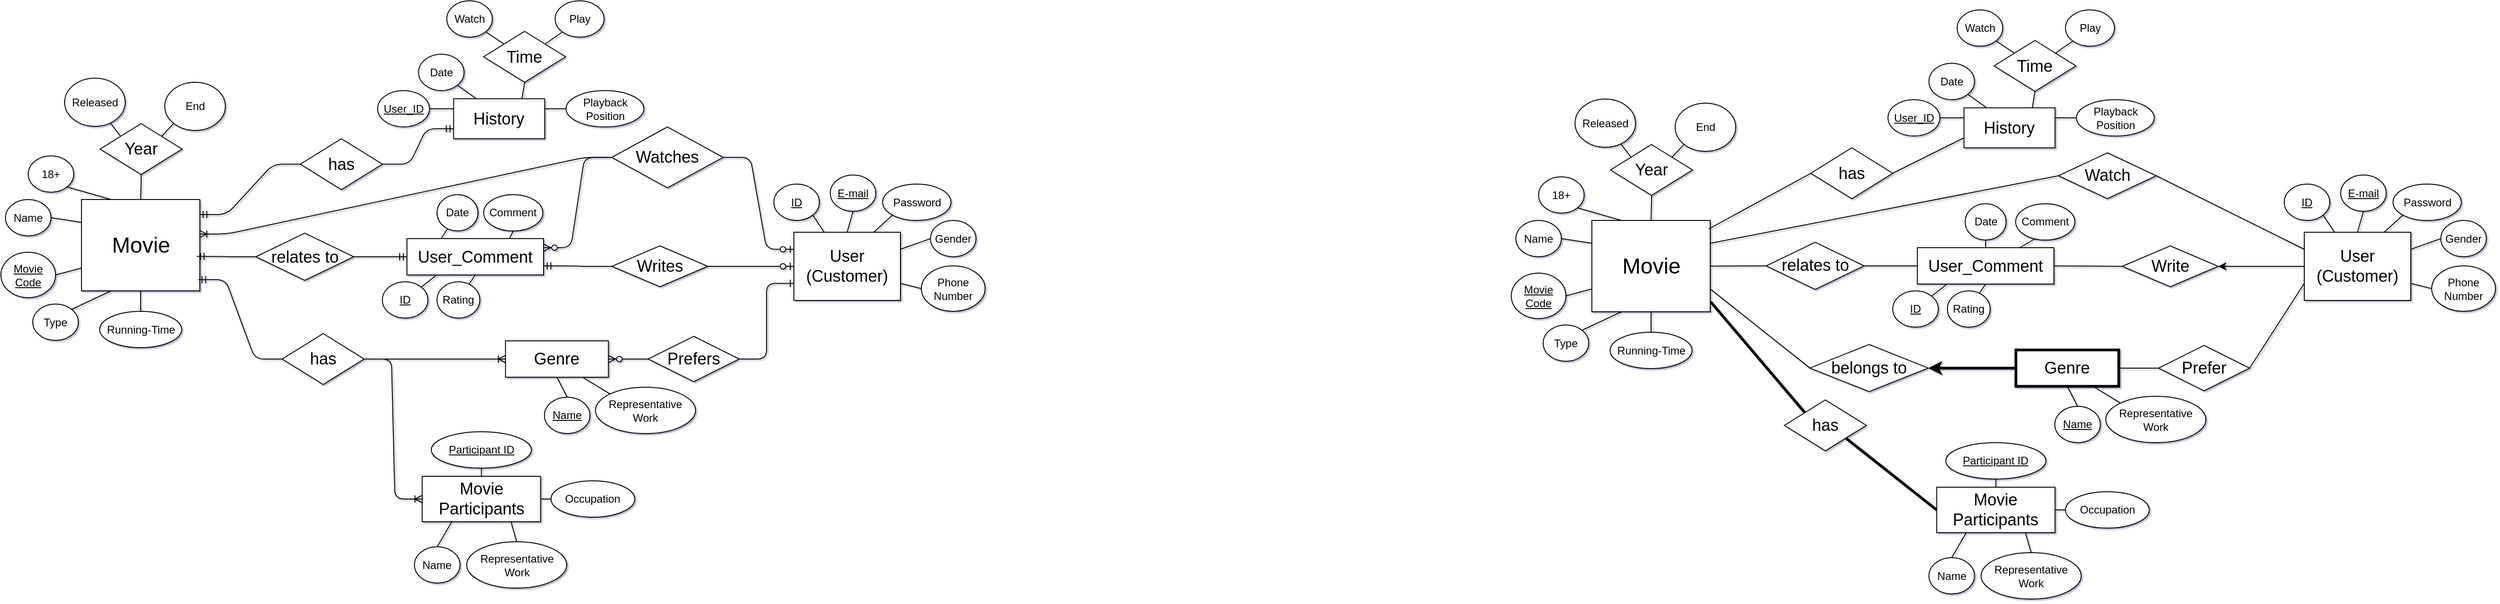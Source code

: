 <mxfile version="24.7.14">
  <diagram id="R2lEEEUBdFMjLlhIrx00" name="Page-1">
    <mxGraphModel dx="817" dy="1134" grid="1" gridSize="10" guides="1" tooltips="1" connect="1" arrows="1" fold="1" page="1" pageScale="1" pageWidth="850" pageHeight="1100" background="none" math="0" shadow="1" extFonts="Permanent Marker^https://fonts.googleapis.com/css?family=Permanent+Marker">
      <root>
        <mxCell id="0" />
        <mxCell id="1" parent="0" />
        <mxCell id="OrGfQXAaAdTn9BZJPWIu-47" value="Type" style="ellipse;whiteSpace=wrap;html=1;align=center;rounded=1;" parent="1" vertex="1">
          <mxGeometry x="266" y="584.5" width="50" height="40" as="geometry" />
        </mxCell>
        <mxCell id="OrGfQXAaAdTn9BZJPWIu-48" value="&lt;span style=&quot;font-size: 18px;&quot;&gt;User&lt;br&gt;(Customer)&lt;/span&gt;" style="whiteSpace=wrap;html=1;align=center;rounded=0;" parent="1" vertex="1">
          <mxGeometry x="1102" y="505.5" width="117" height="75" as="geometry" />
        </mxCell>
        <mxCell id="OrGfQXAaAdTn9BZJPWIu-49" value="&lt;font style=&quot;font-size: 18px;&quot;&gt;Movie Participants&lt;/font&gt;" style="whiteSpace=wrap;html=1;align=center;rounded=0;" parent="1" vertex="1">
          <mxGeometry x="693.75" y="774" width="130" height="50" as="geometry" />
        </mxCell>
        <mxCell id="OrGfQXAaAdTn9BZJPWIu-50" value="&lt;u&gt;ID&lt;/u&gt;" style="ellipse;whiteSpace=wrap;html=1;align=center;rounded=1;" parent="1" vertex="1">
          <mxGeometry x="1080" y="452.5" width="50" height="40" as="geometry" />
        </mxCell>
        <mxCell id="OrGfQXAaAdTn9BZJPWIu-52" value="" style="endArrow=none;html=1;rounded=1;exitX=1;exitY=1;exitDx=0;exitDy=0;" parent="1" source="OrGfQXAaAdTn9BZJPWIu-50" target="OrGfQXAaAdTn9BZJPWIu-48" edge="1">
          <mxGeometry relative="1" as="geometry">
            <mxPoint x="887.5" y="492.5" as="sourcePoint" />
            <mxPoint x="1047.5" y="492.5" as="targetPoint" />
          </mxGeometry>
        </mxCell>
        <mxCell id="OrGfQXAaAdTn9BZJPWIu-53" value="&lt;u&gt;E-mail&lt;/u&gt;" style="ellipse;whiteSpace=wrap;html=1;align=center;rounded=1;" parent="1" vertex="1">
          <mxGeometry x="1142" y="442.5" width="50" height="40" as="geometry" />
        </mxCell>
        <mxCell id="OrGfQXAaAdTn9BZJPWIu-54" value="" style="endArrow=none;html=1;rounded=1;exitX=0.5;exitY=1;exitDx=0;exitDy=0;entryX=0.5;entryY=0;entryDx=0;entryDy=0;" parent="1" source="OrGfQXAaAdTn9BZJPWIu-53" target="OrGfQXAaAdTn9BZJPWIu-48" edge="1">
          <mxGeometry relative="1" as="geometry">
            <mxPoint x="1130.5" y="436.5" as="sourcePoint" />
            <mxPoint x="1187.5" y="452.5" as="targetPoint" />
          </mxGeometry>
        </mxCell>
        <mxCell id="OrGfQXAaAdTn9BZJPWIu-55" value="Password" style="ellipse;whiteSpace=wrap;html=1;align=center;rounded=1;" parent="1" vertex="1">
          <mxGeometry x="1199.5" y="452.5" width="75" height="40" as="geometry" />
        </mxCell>
        <mxCell id="OrGfQXAaAdTn9BZJPWIu-56" value="" style="endArrow=none;html=1;rounded=1;exitX=0;exitY=1;exitDx=0;exitDy=0;entryX=0.75;entryY=0;entryDx=0;entryDy=0;" parent="1" source="OrGfQXAaAdTn9BZJPWIu-55" target="OrGfQXAaAdTn9BZJPWIu-48" edge="1">
          <mxGeometry relative="1" as="geometry">
            <mxPoint x="1160.5" y="386.5" as="sourcePoint" />
            <mxPoint x="1197.5" y="462.5" as="targetPoint" />
          </mxGeometry>
        </mxCell>
        <mxCell id="OrGfQXAaAdTn9BZJPWIu-57" value="Gender" style="ellipse;whiteSpace=wrap;html=1;align=center;rounded=1;" parent="1" vertex="1">
          <mxGeometry x="1252" y="492.5" width="50" height="40" as="geometry" />
        </mxCell>
        <mxCell id="OrGfQXAaAdTn9BZJPWIu-58" value="" style="endArrow=none;html=1;rounded=1;exitX=0;exitY=0.5;exitDx=0;exitDy=0;entryX=1;entryY=0.25;entryDx=0;entryDy=0;" parent="1" source="OrGfQXAaAdTn9BZJPWIu-57" target="OrGfQXAaAdTn9BZJPWIu-48" edge="1">
          <mxGeometry relative="1" as="geometry">
            <mxPoint x="1160.5" y="386.5" as="sourcePoint" />
            <mxPoint x="1197.5" y="462.5" as="targetPoint" />
          </mxGeometry>
        </mxCell>
        <mxCell id="OrGfQXAaAdTn9BZJPWIu-61" value="Phone Number" style="ellipse;whiteSpace=wrap;html=1;align=center;rounded=1;" parent="1" vertex="1">
          <mxGeometry x="1242" y="542.5" width="70" height="50" as="geometry" />
        </mxCell>
        <mxCell id="OrGfQXAaAdTn9BZJPWIu-62" value="" style="endArrow=none;html=1;rounded=1;entryX=1;entryY=0.75;entryDx=0;entryDy=0;exitX=0;exitY=0.5;exitDx=0;exitDy=0;" parent="1" source="OrGfQXAaAdTn9BZJPWIu-61" target="OrGfQXAaAdTn9BZJPWIu-48" edge="1">
          <mxGeometry relative="1" as="geometry">
            <mxPoint x="1345" y="452.5" as="sourcePoint" />
            <mxPoint x="1197.5" y="462.5" as="targetPoint" />
          </mxGeometry>
        </mxCell>
        <mxCell id="OrGfQXAaAdTn9BZJPWIu-63" value="Name" style="ellipse;whiteSpace=wrap;html=1;align=center;rounded=1;" parent="1" vertex="1">
          <mxGeometry x="236" y="469.5" width="50" height="40" as="geometry" />
        </mxCell>
        <mxCell id="OrGfQXAaAdTn9BZJPWIu-64" value="Running-Time" style="ellipse;whiteSpace=wrap;html=1;align=center;rounded=1;" parent="1" vertex="1">
          <mxGeometry x="339.5" y="592.5" width="90" height="40" as="geometry" />
        </mxCell>
        <mxCell id="OrGfQXAaAdTn9BZJPWIu-65" value="Released" style="ellipse;whiteSpace=wrap;html=1;align=center;rounded=1;" parent="1" vertex="1">
          <mxGeometry x="301" y="336" width="66.5" height="53" as="geometry" />
        </mxCell>
        <mxCell id="OrGfQXAaAdTn9BZJPWIu-66" value="18+" style="ellipse;whiteSpace=wrap;html=1;align=center;rounded=1;" parent="1" vertex="1">
          <mxGeometry x="261" y="421.5" width="50" height="40" as="geometry" />
        </mxCell>
        <mxCell id="OrGfQXAaAdTn9BZJPWIu-74" value="&lt;font style=&quot;font-size: 24px;&quot;&gt;Movie&lt;/font&gt;" style="whiteSpace=wrap;html=1;align=center;rounded=0;" parent="1" vertex="1">
          <mxGeometry x="319.5" y="469.5" width="130" height="100.5" as="geometry" />
        </mxCell>
        <mxCell id="OrGfQXAaAdTn9BZJPWIu-76" value="&lt;font style=&quot;font-size: 18px;&quot;&gt;Prefers&lt;/font&gt;" style="shape=rhombus;perimeter=rhombusPerimeter;whiteSpace=wrap;html=1;align=center;rounded=0;" parent="1" vertex="1">
          <mxGeometry x="942" y="620" width="100" height="50" as="geometry" />
        </mxCell>
        <mxCell id="OrGfQXAaAdTn9BZJPWIu-77" value="&lt;font style=&quot;font-size: 18px;&quot;&gt;User_Comment&lt;/font&gt;" style="whiteSpace=wrap;html=1;align=center;rounded=0;" parent="1" vertex="1">
          <mxGeometry x="677" y="512.5" width="150" height="40" as="geometry" />
        </mxCell>
        <mxCell id="OrGfQXAaAdTn9BZJPWIu-78" value="Rating" style="ellipse;whiteSpace=wrap;html=1;align=center;rounded=1;" parent="1" vertex="1">
          <mxGeometry x="710" y="560" width="47" height="40" as="geometry" />
        </mxCell>
        <mxCell id="OrGfQXAaAdTn9BZJPWIu-79" value="&lt;u&gt;ID&lt;/u&gt;" style="ellipse;whiteSpace=wrap;html=1;align=center;rounded=1;" parent="1" vertex="1">
          <mxGeometry x="650" y="560" width="50" height="40" as="geometry" />
        </mxCell>
        <mxCell id="OrGfQXAaAdTn9BZJPWIu-80" value="&lt;u&gt;Movie&lt;br&gt;Code&lt;/u&gt;" style="ellipse;whiteSpace=wrap;html=1;align=center;rounded=1;" parent="1" vertex="1">
          <mxGeometry x="231" y="527.5" width="60" height="50" as="geometry" />
        </mxCell>
        <mxCell id="OrGfQXAaAdTn9BZJPWIu-81" value="" style="endArrow=none;html=1;rounded=1;exitX=0;exitY=0.75;exitDx=0;exitDy=0;entryX=1;entryY=0.5;entryDx=0;entryDy=0;" parent="1" source="OrGfQXAaAdTn9BZJPWIu-74" target="OrGfQXAaAdTn9BZJPWIu-80" edge="1">
          <mxGeometry relative="1" as="geometry">
            <mxPoint x="598.5" y="483.5" as="sourcePoint" />
            <mxPoint x="673.5" y="483.5" as="targetPoint" />
          </mxGeometry>
        </mxCell>
        <mxCell id="OrGfQXAaAdTn9BZJPWIu-83" value="" style="endArrow=none;html=1;rounded=1;entryX=1;entryY=0.5;entryDx=0;entryDy=0;exitX=0;exitY=0.25;exitDx=0;exitDy=0;" parent="1" source="OrGfQXAaAdTn9BZJPWIu-74" target="OrGfQXAaAdTn9BZJPWIu-63" edge="1">
          <mxGeometry relative="1" as="geometry">
            <mxPoint x="297.5" y="500.5" as="sourcePoint" />
            <mxPoint x="231.5" y="462.5" as="targetPoint" />
          </mxGeometry>
        </mxCell>
        <mxCell id="OrGfQXAaAdTn9BZJPWIu-84" value="" style="endArrow=none;html=1;rounded=1;entryX=1;entryY=0;entryDx=0;entryDy=0;exitX=0.25;exitY=1;exitDx=0;exitDy=0;" parent="1" source="OrGfQXAaAdTn9BZJPWIu-74" target="OrGfQXAaAdTn9BZJPWIu-47" edge="1">
          <mxGeometry relative="1" as="geometry">
            <mxPoint x="336.5" y="548.5" as="sourcePoint" />
            <mxPoint x="251.5" y="412.5" as="targetPoint" />
          </mxGeometry>
        </mxCell>
        <mxCell id="OrGfQXAaAdTn9BZJPWIu-85" value="" style="endArrow=none;html=1;rounded=1;entryX=0.5;entryY=0;entryDx=0;entryDy=0;exitX=0.5;exitY=1;exitDx=0;exitDy=0;" parent="1" source="OrGfQXAaAdTn9BZJPWIu-74" target="OrGfQXAaAdTn9BZJPWIu-64" edge="1">
          <mxGeometry relative="1" as="geometry">
            <mxPoint x="343.5" y="458.5" as="sourcePoint" />
            <mxPoint x="291.5" y="372.5" as="targetPoint" />
          </mxGeometry>
        </mxCell>
        <mxCell id="OrGfQXAaAdTn9BZJPWIu-86" value="" style="endArrow=none;html=1;rounded=1;exitX=0;exitY=0;exitDx=0;exitDy=0;" parent="1" source="1Lhtd_r-0-Z76O6dxkwj-27" target="OrGfQXAaAdTn9BZJPWIu-65" edge="1">
          <mxGeometry relative="1" as="geometry">
            <mxPoint x="360" y="370" as="sourcePoint" />
            <mxPoint x="358" y="381" as="targetPoint" />
          </mxGeometry>
        </mxCell>
        <mxCell id="OrGfQXAaAdTn9BZJPWIu-87" value="" style="endArrow=none;html=1;rounded=1;entryX=1;entryY=1;entryDx=0;entryDy=0;exitX=0.25;exitY=0;exitDx=0;exitDy=0;" parent="1" source="OrGfQXAaAdTn9BZJPWIu-74" target="OrGfQXAaAdTn9BZJPWIu-66" edge="1">
          <mxGeometry relative="1" as="geometry">
            <mxPoint x="343.5" y="458.5" as="sourcePoint" />
            <mxPoint x="395.5" y="357.5" as="targetPoint" />
          </mxGeometry>
        </mxCell>
        <mxCell id="OrGfQXAaAdTn9BZJPWIu-88" value="Date" style="ellipse;whiteSpace=wrap;html=1;align=center;rounded=1;" parent="1" vertex="1">
          <mxGeometry x="710" y="464.13" width="45" height="40" as="geometry" />
        </mxCell>
        <mxCell id="OrGfQXAaAdTn9BZJPWIu-89" value="Comment" style="ellipse;whiteSpace=wrap;html=1;align=center;rounded=1;" parent="1" vertex="1">
          <mxGeometry x="761.25" y="464.13" width="65" height="40" as="geometry" />
        </mxCell>
        <mxCell id="OrGfQXAaAdTn9BZJPWIu-97" value="" style="endArrow=none;html=1;rounded=1;entryX=1;entryY=0;entryDx=0;entryDy=0;exitX=0.213;exitY=1.013;exitDx=0;exitDy=0;exitPerimeter=0;" parent="1" source="OrGfQXAaAdTn9BZJPWIu-77" target="OrGfQXAaAdTn9BZJPWIu-79" edge="1">
          <mxGeometry relative="1" as="geometry">
            <mxPoint x="765" y="760" as="sourcePoint" />
            <mxPoint x="752" y="650" as="targetPoint" />
          </mxGeometry>
        </mxCell>
        <mxCell id="OrGfQXAaAdTn9BZJPWIu-98" value="" style="endArrow=none;html=1;rounded=1;exitX=0.5;exitY=1;exitDx=0;exitDy=0;" parent="1" source="OrGfQXAaAdTn9BZJPWIu-77" target="OrGfQXAaAdTn9BZJPWIu-78" edge="1">
          <mxGeometry relative="1" as="geometry">
            <mxPoint x="775" y="770" as="sourcePoint" />
            <mxPoint x="679" y="582.5" as="targetPoint" />
          </mxGeometry>
        </mxCell>
        <mxCell id="OrGfQXAaAdTn9BZJPWIu-99" value="" style="endArrow=none;html=1;rounded=1;exitX=0.25;exitY=0;exitDx=0;exitDy=0;entryX=0.264;entryY=0.932;entryDx=0;entryDy=0;entryPerimeter=0;" parent="1" source="OrGfQXAaAdTn9BZJPWIu-77" target="OrGfQXAaAdTn9BZJPWIu-88" edge="1">
          <mxGeometry relative="1" as="geometry">
            <mxPoint x="785" y="780" as="sourcePoint" />
            <mxPoint x="752" y="496.5" as="targetPoint" />
          </mxGeometry>
        </mxCell>
        <mxCell id="OrGfQXAaAdTn9BZJPWIu-100" value="" style="endArrow=none;html=1;rounded=1;exitX=0.75;exitY=0;exitDx=0;exitDy=0;entryX=0.5;entryY=1;entryDx=0;entryDy=0;" parent="1" source="OrGfQXAaAdTn9BZJPWIu-77" target="OrGfQXAaAdTn9BZJPWIu-89" edge="1">
          <mxGeometry relative="1" as="geometry">
            <mxPoint x="795" y="790" as="sourcePoint" />
            <mxPoint x="782" y="680" as="targetPoint" />
          </mxGeometry>
        </mxCell>
        <mxCell id="OrGfQXAaAdTn9BZJPWIu-105" value="&lt;font style=&quot;font-size: 18px;&quot;&gt;Writes&lt;/font&gt;" style="shape=rhombus;perimeter=rhombusPerimeter;whiteSpace=wrap;html=1;align=center;rounded=0;" parent="1" vertex="1">
          <mxGeometry x="902" y="520.5" width="105.5" height="45" as="geometry" />
        </mxCell>
        <mxCell id="_kRaysnc5MU2M_8_n5-s-9" value="&lt;span style=&quot;font-size: 18px;&quot;&gt;relates to&lt;/span&gt;" style="shape=rhombus;perimeter=rhombusPerimeter;whiteSpace=wrap;html=1;align=center;rounded=0;" parent="1" vertex="1">
          <mxGeometry x="511" y="506.56" width="107.5" height="51.88" as="geometry" />
        </mxCell>
        <mxCell id="_kRaysnc5MU2M_8_n5-s-20" value="" style="edgeStyle=entityRelationEdgeStyle;fontSize=12;html=1;endArrow=ERone;endFill=1;rounded=1;entryX=0;entryY=0.75;entryDx=0;entryDy=0;exitX=1;exitY=0.5;exitDx=0;exitDy=0;" parent="1" source="OrGfQXAaAdTn9BZJPWIu-76" target="OrGfQXAaAdTn9BZJPWIu-48" edge="1">
          <mxGeometry width="100" height="100" relative="1" as="geometry">
            <mxPoint x="658" y="636" as="sourcePoint" />
            <mxPoint x="758" y="536" as="targetPoint" />
          </mxGeometry>
        </mxCell>
        <mxCell id="_kRaysnc5MU2M_8_n5-s-26" value="" style="edgeStyle=entityRelationEdgeStyle;fontSize=12;html=1;endArrow=ERoneToMany;rounded=1;entryX=0;entryY=0.5;entryDx=0;entryDy=0;exitX=1;exitY=0.5;exitDx=0;exitDy=0;" parent="1" source="_kRaysnc5MU2M_8_n5-s-62" target="OrGfQXAaAdTn9BZJPWIu-49" edge="1">
          <mxGeometry width="100" height="100" relative="1" as="geometry">
            <mxPoint x="647" y="743" as="sourcePoint" />
            <mxPoint x="967" y="810" as="targetPoint" />
            <Array as="points">
              <mxPoint x="600" y="760" />
            </Array>
          </mxGeometry>
        </mxCell>
        <mxCell id="_kRaysnc5MU2M_8_n5-s-29" value="" style="edgeStyle=entityRelationEdgeStyle;fontSize=12;html=1;endArrow=ERzeroToOne;endFill=1;rounded=1;entryX=0;entryY=0.5;entryDx=0;entryDy=0;exitX=1;exitY=0.5;exitDx=0;exitDy=0;" parent="1" source="OrGfQXAaAdTn9BZJPWIu-105" target="OrGfQXAaAdTn9BZJPWIu-48" edge="1">
          <mxGeometry width="100" height="100" relative="1" as="geometry">
            <mxPoint x="1090.5" y="431" as="sourcePoint" />
            <mxPoint x="893.5" y="556" as="targetPoint" />
          </mxGeometry>
        </mxCell>
        <mxCell id="_kRaysnc5MU2M_8_n5-s-33" value="" style="edgeStyle=entityRelationEdgeStyle;fontSize=12;html=1;endArrow=ERzeroToMany;endFill=1;rounded=1;exitX=0;exitY=0.5;exitDx=0;exitDy=0;" parent="1" source="OrGfQXAaAdTn9BZJPWIu-76" target="_kRaysnc5MU2M_8_n5-s-52" edge="1">
          <mxGeometry width="100" height="100" relative="1" as="geometry">
            <mxPoint x="654.75" y="735" as="sourcePoint" />
            <mxPoint x="754.75" y="635" as="targetPoint" />
          </mxGeometry>
        </mxCell>
        <mxCell id="_kRaysnc5MU2M_8_n5-s-34" value="" style="edgeStyle=entityRelationEdgeStyle;fontSize=12;html=1;endArrow=ERmandOne;rounded=1;entryX=1;entryY=0.75;entryDx=0;entryDy=0;" parent="1" source="OrGfQXAaAdTn9BZJPWIu-105" target="OrGfQXAaAdTn9BZJPWIu-77" edge="1">
          <mxGeometry width="100" height="100" relative="1" as="geometry">
            <mxPoint x="795.5" y="640" as="sourcePoint" />
            <mxPoint x="895.5" y="540" as="targetPoint" />
          </mxGeometry>
        </mxCell>
        <mxCell id="_kRaysnc5MU2M_8_n5-s-37" value="" style="edgeStyle=entityRelationEdgeStyle;fontSize=12;html=1;endArrow=ERmandOne;rounded=1;entryX=0.974;entryY=0.623;entryDx=0;entryDy=0;exitX=0;exitY=0.5;exitDx=0;exitDy=0;entryPerimeter=0;" parent="1" source="_kRaysnc5MU2M_8_n5-s-9" target="OrGfQXAaAdTn9BZJPWIu-74" edge="1">
          <mxGeometry width="100" height="100" relative="1" as="geometry">
            <mxPoint x="530" y="530" as="sourcePoint" />
            <mxPoint x="530" y="533" as="targetPoint" />
            <Array as="points">
              <mxPoint x="581.5" y="562.5" />
            </Array>
          </mxGeometry>
        </mxCell>
        <mxCell id="_kRaysnc5MU2M_8_n5-s-38" value="" style="edgeStyle=entityRelationEdgeStyle;fontSize=12;html=1;endArrow=ERmandOne;rounded=1;entryX=0;entryY=0.5;entryDx=0;entryDy=0;exitX=1;exitY=0.5;exitDx=0;exitDy=0;" parent="1" source="_kRaysnc5MU2M_8_n5-s-9" target="OrGfQXAaAdTn9BZJPWIu-77" edge="1">
          <mxGeometry width="100" height="100" relative="1" as="geometry">
            <mxPoint x="657.75" y="556.005" as="sourcePoint" />
            <mxPoint x="726.25" y="556.13" as="targetPoint" />
            <Array as="points">
              <mxPoint x="598.25" y="596.13" />
            </Array>
          </mxGeometry>
        </mxCell>
        <mxCell id="_kRaysnc5MU2M_8_n5-s-39" value="Name" style="ellipse;whiteSpace=wrap;html=1;align=center;rounded=1;" parent="1" vertex="1">
          <mxGeometry x="685.25" y="851.5" width="50" height="40" as="geometry" />
        </mxCell>
        <mxCell id="_kRaysnc5MU2M_8_n5-s-40" value="Occupation" style="ellipse;whiteSpace=wrap;html=1;align=center;rounded=1;" parent="1" vertex="1">
          <mxGeometry x="835.25" y="779" width="92" height="40" as="geometry" />
        </mxCell>
        <mxCell id="_kRaysnc5MU2M_8_n5-s-42" value="Representative&lt;br&gt;Work" style="ellipse;whiteSpace=wrap;html=1;align=center;rounded=1;" parent="1" vertex="1">
          <mxGeometry x="742.5" y="846" width="110" height="51" as="geometry" />
        </mxCell>
        <mxCell id="_kRaysnc5MU2M_8_n5-s-44" value="&lt;u&gt;Participant ID&lt;/u&gt;" style="ellipse;whiteSpace=wrap;html=1;align=center;rounded=1;" parent="1" vertex="1">
          <mxGeometry x="703.75" y="725" width="110" height="40" as="geometry" />
        </mxCell>
        <mxCell id="_kRaysnc5MU2M_8_n5-s-45" value="" style="endArrow=none;html=1;rounded=1;entryX=0.5;entryY=0;entryDx=0;entryDy=0;exitX=0.75;exitY=1;exitDx=0;exitDy=0;" parent="1" source="OrGfQXAaAdTn9BZJPWIu-49" target="_kRaysnc5MU2M_8_n5-s-42" edge="1">
          <mxGeometry relative="1" as="geometry">
            <mxPoint x="242.25" y="849" as="sourcePoint" />
            <mxPoint x="250.25" y="888" as="targetPoint" />
          </mxGeometry>
        </mxCell>
        <mxCell id="_kRaysnc5MU2M_8_n5-s-46" value="" style="endArrow=none;html=1;rounded=1;entryX=0;entryY=0.5;entryDx=0;entryDy=0;exitX=1;exitY=0.5;exitDx=0;exitDy=0;" parent="1" source="OrGfQXAaAdTn9BZJPWIu-49" target="_kRaysnc5MU2M_8_n5-s-40" edge="1">
          <mxGeometry relative="1" as="geometry">
            <mxPoint x="737.25" y="851" as="sourcePoint" />
            <mxPoint x="742.25" y="870" as="targetPoint" />
          </mxGeometry>
        </mxCell>
        <mxCell id="_kRaysnc5MU2M_8_n5-s-47" value="" style="endArrow=none;html=1;rounded=1;entryX=0.5;entryY=1;entryDx=0;entryDy=0;exitX=0.5;exitY=0;exitDx=0;exitDy=0;" parent="1" source="OrGfQXAaAdTn9BZJPWIu-49" target="_kRaysnc5MU2M_8_n5-s-44" edge="1">
          <mxGeometry relative="1" as="geometry">
            <mxPoint x="747.25" y="861" as="sourcePoint" />
            <mxPoint x="752.25" y="880" as="targetPoint" />
          </mxGeometry>
        </mxCell>
        <mxCell id="_kRaysnc5MU2M_8_n5-s-48" value="" style="endArrow=none;html=1;rounded=1;exitX=0.25;exitY=1;exitDx=0;exitDy=0;entryX=0.5;entryY=0;entryDx=0;entryDy=0;" parent="1" source="OrGfQXAaAdTn9BZJPWIu-49" target="_kRaysnc5MU2M_8_n5-s-39" edge="1">
          <mxGeometry relative="1" as="geometry">
            <mxPoint x="757.25" y="871" as="sourcePoint" />
            <mxPoint x="796.25" y="755" as="targetPoint" />
          </mxGeometry>
        </mxCell>
        <mxCell id="_kRaysnc5MU2M_8_n5-s-50" value="End" style="ellipse;whiteSpace=wrap;html=1;align=center;rounded=1;" parent="1" vertex="1">
          <mxGeometry x="411" y="340.5" width="66.5" height="53" as="geometry" />
        </mxCell>
        <mxCell id="_kRaysnc5MU2M_8_n5-s-51" value="" style="endArrow=none;html=1;rounded=1;entryX=0;entryY=1;entryDx=0;entryDy=0;exitX=1;exitY=0;exitDx=0;exitDy=0;" parent="1" source="1Lhtd_r-0-Z76O6dxkwj-27" target="_kRaysnc5MU2M_8_n5-s-50" edge="1">
          <mxGeometry relative="1" as="geometry">
            <mxPoint x="410" y="360" as="sourcePoint" />
            <mxPoint x="383.5" y="607.5" as="targetPoint" />
          </mxGeometry>
        </mxCell>
        <mxCell id="_kRaysnc5MU2M_8_n5-s-52" value="&lt;font style=&quot;font-size: 18px;&quot;&gt;Genre&lt;/font&gt;" style="whiteSpace=wrap;html=1;align=center;rounded=0;" parent="1" vertex="1">
          <mxGeometry x="785.25" y="625" width="113" height="40" as="geometry" />
        </mxCell>
        <mxCell id="_kRaysnc5MU2M_8_n5-s-54" value="&lt;font style=&quot;font-size: 18px;&quot;&gt;History&lt;/font&gt;" style="whiteSpace=wrap;html=1;align=center;rounded=0;" parent="1" vertex="1">
          <mxGeometry x="728.25" y="358.63" width="100" height="44" as="geometry" />
        </mxCell>
        <mxCell id="_kRaysnc5MU2M_8_n5-s-56" value="&lt;span style=&quot;font-size: 18px;&quot;&gt;Watches&lt;/span&gt;" style="shape=rhombus;perimeter=rhombusPerimeter;whiteSpace=wrap;html=1;align=center;rounded=0;" parent="1" vertex="1">
          <mxGeometry x="902" y="389.63" width="122.25" height="67" as="geometry" />
        </mxCell>
        <mxCell id="_kRaysnc5MU2M_8_n5-s-60" value="&lt;u&gt;Name&lt;/u&gt;" style="ellipse;whiteSpace=wrap;html=1;align=center;rounded=1;" parent="1" vertex="1">
          <mxGeometry x="828" y="687" width="50" height="40" as="geometry" />
        </mxCell>
        <mxCell id="_kRaysnc5MU2M_8_n5-s-62" value="&lt;font style=&quot;font-size: 18px;&quot;&gt;has&lt;/font&gt;" style="shape=rhombus;perimeter=rhombusPerimeter;whiteSpace=wrap;html=1;align=center;rounded=0;" parent="1" vertex="1">
          <mxGeometry x="540" y="617" width="90" height="56" as="geometry" />
        </mxCell>
        <mxCell id="_kRaysnc5MU2M_8_n5-s-63" value="" style="edgeStyle=entityRelationEdgeStyle;fontSize=12;html=1;endArrow=ERmandOne;rounded=1;exitX=0;exitY=0.5;exitDx=0;exitDy=0;entryX=0.987;entryY=0.877;entryDx=0;entryDy=0;entryPerimeter=0;" parent="1" source="_kRaysnc5MU2M_8_n5-s-62" target="OrGfQXAaAdTn9BZJPWIu-74" edge="1">
          <mxGeometry width="100" height="100" relative="1" as="geometry">
            <mxPoint x="690" y="595" as="sourcePoint" />
            <mxPoint x="650" y="690" as="targetPoint" />
            <Array as="points">
              <mxPoint x="520" y="760" />
            </Array>
          </mxGeometry>
        </mxCell>
        <mxCell id="_kRaysnc5MU2M_8_n5-s-64" value="" style="endArrow=none;html=1;rounded=1;entryX=0.5;entryY=1;entryDx=0;entryDy=0;exitX=0.5;exitY=0;exitDx=0;exitDy=0;" parent="1" source="_kRaysnc5MU2M_8_n5-s-60" target="_kRaysnc5MU2M_8_n5-s-52" edge="1">
          <mxGeometry relative="1" as="geometry">
            <mxPoint x="866.75" y="595" as="sourcePoint" />
            <mxPoint x="842.75" y="650.5" as="targetPoint" />
          </mxGeometry>
        </mxCell>
        <mxCell id="_kRaysnc5MU2M_8_n5-s-71" value="Date" style="ellipse;whiteSpace=wrap;html=1;align=center;rounded=1;" parent="1" vertex="1">
          <mxGeometry x="689.75" y="309.63" width="50" height="40" as="geometry" />
        </mxCell>
        <mxCell id="_kRaysnc5MU2M_8_n5-s-72" value="" style="endArrow=none;html=1;rounded=1;entryX=0.25;entryY=0;entryDx=0;entryDy=0;exitX=1;exitY=1;exitDx=0;exitDy=0;" parent="1" source="_kRaysnc5MU2M_8_n5-s-71" target="_kRaysnc5MU2M_8_n5-s-54" edge="1">
          <mxGeometry relative="1" as="geometry">
            <mxPoint x="725.75" y="420.13" as="sourcePoint" />
            <mxPoint x="1053.25" y="676.13" as="targetPoint" />
          </mxGeometry>
        </mxCell>
        <mxCell id="_kRaysnc5MU2M_8_n5-s-74" value="Watch" style="ellipse;whiteSpace=wrap;html=1;align=center;rounded=1;" parent="1" vertex="1">
          <mxGeometry x="720.75" y="250.87" width="50" height="40" as="geometry" />
        </mxCell>
        <mxCell id="_kRaysnc5MU2M_8_n5-s-75" value="Play" style="ellipse;whiteSpace=wrap;html=1;align=center;rounded=1;" parent="1" vertex="1">
          <mxGeometry x="839.75" y="250.87" width="53.75" height="40" as="geometry" />
        </mxCell>
        <mxCell id="_kRaysnc5MU2M_8_n5-s-76" value="" style="endArrow=none;html=1;rounded=1;entryX=0;entryY=0;entryDx=0;entryDy=0;exitX=1;exitY=1;exitDx=0;exitDy=0;" parent="1" source="_kRaysnc5MU2M_8_n5-s-74" target="1Lhtd_r-0-Z76O6dxkwj-29" edge="1">
          <mxGeometry relative="1" as="geometry">
            <mxPoint x="764" y="465" as="sourcePoint" />
            <mxPoint x="781" y="489" as="targetPoint" />
          </mxGeometry>
        </mxCell>
        <mxCell id="_kRaysnc5MU2M_8_n5-s-77" value="" style="endArrow=none;html=1;rounded=1;entryX=1;entryY=0;entryDx=0;entryDy=0;exitX=0;exitY=1;exitDx=0;exitDy=0;" parent="1" source="_kRaysnc5MU2M_8_n5-s-75" target="1Lhtd_r-0-Z76O6dxkwj-29" edge="1">
          <mxGeometry relative="1" as="geometry">
            <mxPoint x="774" y="475" as="sourcePoint" />
            <mxPoint x="791" y="499" as="targetPoint" />
          </mxGeometry>
        </mxCell>
        <mxCell id="_kRaysnc5MU2M_8_n5-s-78" value="" style="endArrow=none;html=1;rounded=1;entryX=0;entryY=0.25;entryDx=0;entryDy=0;exitX=1;exitY=0.5;exitDx=0;exitDy=0;" parent="1" source="_kRaysnc5MU2M_8_n5-s-79" target="_kRaysnc5MU2M_8_n5-s-54" edge="1">
          <mxGeometry relative="1" as="geometry">
            <mxPoint x="665.75" y="460.13" as="sourcePoint" />
            <mxPoint x="739.75" y="458.13" as="targetPoint" />
          </mxGeometry>
        </mxCell>
        <mxCell id="_kRaysnc5MU2M_8_n5-s-79" value="&lt;u&gt;User_ID&lt;/u&gt;" style="ellipse;whiteSpace=wrap;html=1;align=center;rounded=1;" parent="1" vertex="1">
          <mxGeometry x="644.75" y="349.63" width="57" height="40" as="geometry" />
        </mxCell>
        <mxCell id="1Lhtd_r-0-Z76O6dxkwj-9" value="Playback&lt;br&gt;Position" style="ellipse;whiteSpace=wrap;html=1;align=center;rounded=1;" parent="1" vertex="1">
          <mxGeometry x="851.75" y="349.63" width="85.5" height="40" as="geometry" />
        </mxCell>
        <mxCell id="1Lhtd_r-0-Z76O6dxkwj-10" value="" style="endArrow=none;html=1;rounded=1;entryX=1;entryY=0.25;entryDx=0;entryDy=0;exitX=0;exitY=0.5;exitDx=0;exitDy=0;" parent="1" source="1Lhtd_r-0-Z76O6dxkwj-9" target="_kRaysnc5MU2M_8_n5-s-54" edge="1">
          <mxGeometry relative="1" as="geometry">
            <mxPoint x="720.25" y="420.63" as="sourcePoint" />
            <mxPoint x="738.25" y="401.63" as="targetPoint" />
          </mxGeometry>
        </mxCell>
        <mxCell id="1Lhtd_r-0-Z76O6dxkwj-11" value="" style="edgeStyle=entityRelationEdgeStyle;fontSize=12;html=1;endArrow=ERmandOne;rounded=1;entryX=0;entryY=0.75;entryDx=0;entryDy=0;exitX=1;exitY=0.5;exitDx=0;exitDy=0;" parent="1" source="1Lhtd_r-0-Z76O6dxkwj-12" target="_kRaysnc5MU2M_8_n5-s-54" edge="1">
          <mxGeometry width="100" height="100" relative="1" as="geometry">
            <mxPoint x="695" y="370.5" as="sourcePoint" />
            <mxPoint x="745.5" y="542.5" as="targetPoint" />
            <Array as="points">
              <mxPoint x="624.75" y="606.13" />
            </Array>
          </mxGeometry>
        </mxCell>
        <mxCell id="1Lhtd_r-0-Z76O6dxkwj-12" value="&lt;font style=&quot;font-size: 18px;&quot;&gt;has&lt;/font&gt;" style="shape=rhombus;perimeter=rhombusPerimeter;whiteSpace=wrap;html=1;align=center;rounded=0;" parent="1" vertex="1">
          <mxGeometry x="560" y="402.63" width="90" height="56" as="geometry" />
        </mxCell>
        <mxCell id="1Lhtd_r-0-Z76O6dxkwj-13" value="" style="edgeStyle=entityRelationEdgeStyle;fontSize=12;html=1;endArrow=ERmandOne;rounded=1;entryX=0.997;entryY=0.164;entryDx=0;entryDy=0;exitX=0;exitY=0.5;exitDx=0;exitDy=0;entryPerimeter=0;" parent="1" source="1Lhtd_r-0-Z76O6dxkwj-12" target="OrGfQXAaAdTn9BZJPWIu-74" edge="1">
          <mxGeometry width="100" height="100" relative="1" as="geometry">
            <mxPoint x="564" y="510" as="sourcePoint" />
            <mxPoint x="489" y="510" as="targetPoint" />
            <Array as="points">
              <mxPoint x="591.5" y="572.5" />
            </Array>
          </mxGeometry>
        </mxCell>
        <mxCell id="1Lhtd_r-0-Z76O6dxkwj-14" value="" style="edgeStyle=entityRelationEdgeStyle;fontSize=12;html=1;endArrow=ERoneToMany;rounded=1;entryX=0;entryY=0.5;entryDx=0;entryDy=0;exitX=1;exitY=0.5;exitDx=0;exitDy=0;" parent="1" source="_kRaysnc5MU2M_8_n5-s-62" target="_kRaysnc5MU2M_8_n5-s-52" edge="1">
          <mxGeometry width="100" height="100" relative="1" as="geometry">
            <mxPoint x="689.0" y="644.94" as="sourcePoint" />
            <mxPoint x="682.75" y="779" as="targetPoint" />
            <Array as="points">
              <mxPoint x="614.75" y="795" />
            </Array>
          </mxGeometry>
        </mxCell>
        <mxCell id="1Lhtd_r-0-Z76O6dxkwj-16" value="" style="edgeStyle=entityRelationEdgeStyle;fontSize=12;html=1;endArrow=ERzeroToOne;endFill=1;rounded=1;entryX=0;entryY=0.25;entryDx=0;entryDy=0;" parent="1" source="_kRaysnc5MU2M_8_n5-s-56" target="OrGfQXAaAdTn9BZJPWIu-48" edge="1">
          <mxGeometry width="100" height="100" relative="1" as="geometry">
            <mxPoint x="888" y="397.5" as="sourcePoint" />
            <mxPoint x="982" y="377.5" as="targetPoint" />
          </mxGeometry>
        </mxCell>
        <mxCell id="1Lhtd_r-0-Z76O6dxkwj-18" value="" style="edgeStyle=entityRelationEdgeStyle;fontSize=12;html=1;endArrow=ERzeroToMany;endFill=1;rounded=1;exitX=0;exitY=0.5;exitDx=0;exitDy=0;entryX=1;entryY=0.25;entryDx=0;entryDy=0;" parent="1" source="_kRaysnc5MU2M_8_n5-s-56" target="OrGfQXAaAdTn9BZJPWIu-77" edge="1">
          <mxGeometry width="100" height="100" relative="1" as="geometry">
            <mxPoint x="959" y="535" as="sourcePoint" />
            <mxPoint x="898" y="630" as="targetPoint" />
          </mxGeometry>
        </mxCell>
        <mxCell id="1Lhtd_r-0-Z76O6dxkwj-19" value="" style="edgeStyle=entityRelationEdgeStyle;fontSize=12;html=1;endArrow=ERoneToMany;rounded=1;entryX=0.997;entryY=0.378;entryDx=0;entryDy=0;exitX=0;exitY=0.5;exitDx=0;exitDy=0;entryPerimeter=0;" parent="1" source="_kRaysnc5MU2M_8_n5-s-56" target="OrGfQXAaAdTn9BZJPWIu-74" edge="1">
          <mxGeometry width="100" height="100" relative="1" as="geometry">
            <mxPoint x="618" y="658" as="sourcePoint" />
            <mxPoint x="678" y="733" as="targetPoint" />
            <Array as="points">
              <mxPoint x="610" y="770" />
            </Array>
          </mxGeometry>
        </mxCell>
        <mxCell id="1Lhtd_r-0-Z76O6dxkwj-21" value="Representative&lt;br&gt;Work" style="ellipse;whiteSpace=wrap;html=1;align=center;rounded=1;" parent="1" vertex="1">
          <mxGeometry x="884" y="676" width="110" height="51" as="geometry" />
        </mxCell>
        <mxCell id="1Lhtd_r-0-Z76O6dxkwj-23" value="" style="endArrow=none;html=1;rounded=1;entryX=0.75;entryY=1;entryDx=0;entryDy=0;exitX=0;exitY=0;exitDx=0;exitDy=0;" parent="1" source="1Lhtd_r-0-Z76O6dxkwj-21" target="_kRaysnc5MU2M_8_n5-s-52" edge="1">
          <mxGeometry relative="1" as="geometry">
            <mxPoint x="845.75" y="697" as="sourcePoint" />
            <mxPoint x="851.75" y="675" as="targetPoint" />
          </mxGeometry>
        </mxCell>
        <mxCell id="1Lhtd_r-0-Z76O6dxkwj-27" value="&lt;span style=&quot;font-size: 18px;&quot;&gt;Year&lt;/span&gt;" style="shape=rhombus;perimeter=rhombusPerimeter;whiteSpace=wrap;html=1;align=center;rounded=0;" parent="1" vertex="1">
          <mxGeometry x="340" y="386" width="90" height="56" as="geometry" />
        </mxCell>
        <mxCell id="1Lhtd_r-0-Z76O6dxkwj-28" value="" style="endArrow=none;html=1;rounded=1;entryX=0.5;entryY=1;entryDx=0;entryDy=0;exitX=0.5;exitY=0;exitDx=0;exitDy=0;" parent="1" source="OrGfQXAaAdTn9BZJPWIu-74" target="1Lhtd_r-0-Z76O6dxkwj-27" edge="1">
          <mxGeometry relative="1" as="geometry">
            <mxPoint x="362" y="480" as="sourcePoint" />
            <mxPoint x="314" y="466" as="targetPoint" />
            <Array as="points">
              <mxPoint x="385" y="450" />
            </Array>
          </mxGeometry>
        </mxCell>
        <mxCell id="1Lhtd_r-0-Z76O6dxkwj-29" value="&lt;span style=&quot;font-size: 18px;&quot;&gt;Time&lt;/span&gt;" style="shape=rhombus;perimeter=rhombusPerimeter;whiteSpace=wrap;html=1;align=center;rounded=0;" parent="1" vertex="1">
          <mxGeometry x="761.25" y="284.5" width="90" height="56" as="geometry" />
        </mxCell>
        <mxCell id="1Lhtd_r-0-Z76O6dxkwj-34" value="" style="endArrow=none;html=1;rounded=1;entryX=0.75;entryY=0;entryDx=0;entryDy=0;exitX=0.5;exitY=1;exitDx=0;exitDy=0;" parent="1" source="1Lhtd_r-0-Z76O6dxkwj-29" target="_kRaysnc5MU2M_8_n5-s-54" edge="1">
          <mxGeometry relative="1" as="geometry">
            <mxPoint x="910" y="368" as="sourcePoint" />
            <mxPoint x="838" y="380" as="targetPoint" />
          </mxGeometry>
        </mxCell>
        <mxCell id="56u8kqJNubYGTSNLfcnv-1" value="Type" style="ellipse;whiteSpace=wrap;html=1;align=center;rounded=1;" vertex="1" parent="1">
          <mxGeometry x="1925" y="607.5" width="50" height="40" as="geometry" />
        </mxCell>
        <mxCell id="56u8kqJNubYGTSNLfcnv-104" value="" style="edgeStyle=orthogonalEdgeStyle;rounded=0;orthogonalLoop=1;jettySize=auto;html=1;" edge="1" parent="1" source="56u8kqJNubYGTSNLfcnv-2" target="56u8kqJNubYGTSNLfcnv-36">
          <mxGeometry relative="1" as="geometry" />
        </mxCell>
        <mxCell id="56u8kqJNubYGTSNLfcnv-2" value="&lt;span style=&quot;font-size: 18px;&quot;&gt;User&lt;br&gt;(Customer)&lt;/span&gt;" style="whiteSpace=wrap;html=1;align=center;rounded=0;" vertex="1" parent="1">
          <mxGeometry x="2761" y="505.5" width="117" height="75" as="geometry" />
        </mxCell>
        <mxCell id="56u8kqJNubYGTSNLfcnv-3" value="&lt;font style=&quot;font-size: 18px;&quot;&gt;Movie Participants&lt;/font&gt;" style="whiteSpace=wrap;html=1;align=center;rounded=0;" vertex="1" parent="1">
          <mxGeometry x="2357.25" y="786" width="130" height="50" as="geometry" />
        </mxCell>
        <mxCell id="56u8kqJNubYGTSNLfcnv-4" value="&lt;u&gt;ID&lt;/u&gt;" style="ellipse;whiteSpace=wrap;html=1;align=center;rounded=1;" vertex="1" parent="1">
          <mxGeometry x="2739" y="452.5" width="50" height="40" as="geometry" />
        </mxCell>
        <mxCell id="56u8kqJNubYGTSNLfcnv-5" value="" style="endArrow=none;html=1;rounded=1;exitX=1;exitY=1;exitDx=0;exitDy=0;" edge="1" parent="1" source="56u8kqJNubYGTSNLfcnv-4" target="56u8kqJNubYGTSNLfcnv-2">
          <mxGeometry relative="1" as="geometry">
            <mxPoint x="2546.5" y="492.5" as="sourcePoint" />
            <mxPoint x="2706.5" y="492.5" as="targetPoint" />
          </mxGeometry>
        </mxCell>
        <mxCell id="56u8kqJNubYGTSNLfcnv-6" value="&lt;u&gt;E-mail&lt;/u&gt;" style="ellipse;whiteSpace=wrap;html=1;align=center;rounded=1;" vertex="1" parent="1">
          <mxGeometry x="2801" y="442.5" width="50" height="40" as="geometry" />
        </mxCell>
        <mxCell id="56u8kqJNubYGTSNLfcnv-7" value="" style="endArrow=none;html=1;rounded=1;exitX=0.5;exitY=1;exitDx=0;exitDy=0;entryX=0.5;entryY=0;entryDx=0;entryDy=0;" edge="1" parent="1" source="56u8kqJNubYGTSNLfcnv-6" target="56u8kqJNubYGTSNLfcnv-2">
          <mxGeometry relative="1" as="geometry">
            <mxPoint x="2789.5" y="436.5" as="sourcePoint" />
            <mxPoint x="2846.5" y="452.5" as="targetPoint" />
          </mxGeometry>
        </mxCell>
        <mxCell id="56u8kqJNubYGTSNLfcnv-8" value="Password" style="ellipse;whiteSpace=wrap;html=1;align=center;rounded=1;" vertex="1" parent="1">
          <mxGeometry x="2858.5" y="452.5" width="75" height="40" as="geometry" />
        </mxCell>
        <mxCell id="56u8kqJNubYGTSNLfcnv-9" value="" style="endArrow=none;html=1;rounded=1;exitX=0;exitY=1;exitDx=0;exitDy=0;entryX=0.75;entryY=0;entryDx=0;entryDy=0;" edge="1" parent="1" source="56u8kqJNubYGTSNLfcnv-8" target="56u8kqJNubYGTSNLfcnv-2">
          <mxGeometry relative="1" as="geometry">
            <mxPoint x="2819.5" y="386.5" as="sourcePoint" />
            <mxPoint x="2856.5" y="462.5" as="targetPoint" />
          </mxGeometry>
        </mxCell>
        <mxCell id="56u8kqJNubYGTSNLfcnv-10" value="Gender" style="ellipse;whiteSpace=wrap;html=1;align=center;rounded=1;" vertex="1" parent="1">
          <mxGeometry x="2911" y="492.5" width="50" height="40" as="geometry" />
        </mxCell>
        <mxCell id="56u8kqJNubYGTSNLfcnv-11" value="" style="endArrow=none;html=1;rounded=1;exitX=0;exitY=0.5;exitDx=0;exitDy=0;entryX=1;entryY=0.25;entryDx=0;entryDy=0;" edge="1" parent="1" source="56u8kqJNubYGTSNLfcnv-10" target="56u8kqJNubYGTSNLfcnv-2">
          <mxGeometry relative="1" as="geometry">
            <mxPoint x="2819.5" y="386.5" as="sourcePoint" />
            <mxPoint x="2856.5" y="462.5" as="targetPoint" />
          </mxGeometry>
        </mxCell>
        <mxCell id="56u8kqJNubYGTSNLfcnv-12" value="Phone Number" style="ellipse;whiteSpace=wrap;html=1;align=center;rounded=1;" vertex="1" parent="1">
          <mxGeometry x="2901" y="542.5" width="70" height="50" as="geometry" />
        </mxCell>
        <mxCell id="56u8kqJNubYGTSNLfcnv-13" value="" style="endArrow=none;html=1;rounded=1;entryX=1;entryY=0.75;entryDx=0;entryDy=0;exitX=0;exitY=0.5;exitDx=0;exitDy=0;" edge="1" parent="1" source="56u8kqJNubYGTSNLfcnv-12" target="56u8kqJNubYGTSNLfcnv-2">
          <mxGeometry relative="1" as="geometry">
            <mxPoint x="3004" y="452.5" as="sourcePoint" />
            <mxPoint x="2856.5" y="462.5" as="targetPoint" />
          </mxGeometry>
        </mxCell>
        <mxCell id="56u8kqJNubYGTSNLfcnv-14" value="Name" style="ellipse;whiteSpace=wrap;html=1;align=center;rounded=1;" vertex="1" parent="1">
          <mxGeometry x="1895" y="492.5" width="50" height="40" as="geometry" />
        </mxCell>
        <mxCell id="56u8kqJNubYGTSNLfcnv-15" value="Running-Time" style="ellipse;whiteSpace=wrap;html=1;align=center;rounded=1;" vertex="1" parent="1">
          <mxGeometry x="1998.5" y="615.5" width="90" height="40" as="geometry" />
        </mxCell>
        <mxCell id="56u8kqJNubYGTSNLfcnv-16" value="Released" style="ellipse;whiteSpace=wrap;html=1;align=center;rounded=1;" vertex="1" parent="1">
          <mxGeometry x="1960" y="359" width="66.5" height="53" as="geometry" />
        </mxCell>
        <mxCell id="56u8kqJNubYGTSNLfcnv-17" value="18+" style="ellipse;whiteSpace=wrap;html=1;align=center;rounded=1;" vertex="1" parent="1">
          <mxGeometry x="1920" y="444.5" width="50" height="40" as="geometry" />
        </mxCell>
        <mxCell id="56u8kqJNubYGTSNLfcnv-18" value="&lt;font style=&quot;font-size: 24px;&quot;&gt;Movie&lt;/font&gt;" style="whiteSpace=wrap;html=1;align=center;rounded=0;" vertex="1" parent="1">
          <mxGeometry x="1978.5" y="492.5" width="130" height="100.5" as="geometry" />
        </mxCell>
        <mxCell id="56u8kqJNubYGTSNLfcnv-19" value="&lt;font style=&quot;font-size: 18px;&quot;&gt;Prefer&lt;/font&gt;" style="shape=rhombus;perimeter=rhombusPerimeter;whiteSpace=wrap;html=1;align=center;rounded=0;" vertex="1" parent="1">
          <mxGeometry x="2601" y="630" width="100" height="50" as="geometry" />
        </mxCell>
        <mxCell id="56u8kqJNubYGTSNLfcnv-20" value="&lt;font style=&quot;font-size: 18px;&quot;&gt;User_Comment&lt;/font&gt;" style="whiteSpace=wrap;html=1;align=center;rounded=0;glass=0;" vertex="1" parent="1">
          <mxGeometry x="2336" y="522.5" width="150" height="40" as="geometry" />
        </mxCell>
        <mxCell id="56u8kqJNubYGTSNLfcnv-21" value="Rating" style="ellipse;whiteSpace=wrap;html=1;align=center;rounded=1;" vertex="1" parent="1">
          <mxGeometry x="2369" y="570" width="47" height="40" as="geometry" />
        </mxCell>
        <mxCell id="56u8kqJNubYGTSNLfcnv-22" value="&lt;u&gt;ID&lt;/u&gt;" style="ellipse;whiteSpace=wrap;html=1;align=center;rounded=1;" vertex="1" parent="1">
          <mxGeometry x="2309" y="570" width="50" height="40" as="geometry" />
        </mxCell>
        <mxCell id="56u8kqJNubYGTSNLfcnv-23" value="&lt;u&gt;Movie&lt;br&gt;Code&lt;/u&gt;" style="ellipse;whiteSpace=wrap;html=1;align=center;rounded=1;" vertex="1" parent="1">
          <mxGeometry x="1890" y="550.5" width="60" height="50" as="geometry" />
        </mxCell>
        <mxCell id="56u8kqJNubYGTSNLfcnv-24" value="" style="endArrow=none;html=1;rounded=1;exitX=0;exitY=0.75;exitDx=0;exitDy=0;entryX=1;entryY=0.5;entryDx=0;entryDy=0;" edge="1" parent="1" source="56u8kqJNubYGTSNLfcnv-18" target="56u8kqJNubYGTSNLfcnv-23">
          <mxGeometry relative="1" as="geometry">
            <mxPoint x="2257.5" y="506.5" as="sourcePoint" />
            <mxPoint x="2332.5" y="506.5" as="targetPoint" />
          </mxGeometry>
        </mxCell>
        <mxCell id="56u8kqJNubYGTSNLfcnv-25" value="" style="endArrow=none;html=1;rounded=1;entryX=1;entryY=0.5;entryDx=0;entryDy=0;exitX=0;exitY=0.25;exitDx=0;exitDy=0;" edge="1" parent="1" source="56u8kqJNubYGTSNLfcnv-18" target="56u8kqJNubYGTSNLfcnv-14">
          <mxGeometry relative="1" as="geometry">
            <mxPoint x="1956.5" y="523.5" as="sourcePoint" />
            <mxPoint x="1890.5" y="485.5" as="targetPoint" />
          </mxGeometry>
        </mxCell>
        <mxCell id="56u8kqJNubYGTSNLfcnv-26" value="" style="endArrow=none;html=1;rounded=1;entryX=1;entryY=0;entryDx=0;entryDy=0;exitX=0.25;exitY=1;exitDx=0;exitDy=0;" edge="1" parent="1" source="56u8kqJNubYGTSNLfcnv-18" target="56u8kqJNubYGTSNLfcnv-1">
          <mxGeometry relative="1" as="geometry">
            <mxPoint x="1995.5" y="571.5" as="sourcePoint" />
            <mxPoint x="1910.5" y="435.5" as="targetPoint" />
          </mxGeometry>
        </mxCell>
        <mxCell id="56u8kqJNubYGTSNLfcnv-27" value="" style="endArrow=none;html=1;rounded=1;entryX=0.5;entryY=0;entryDx=0;entryDy=0;exitX=0.5;exitY=1;exitDx=0;exitDy=0;" edge="1" parent="1" source="56u8kqJNubYGTSNLfcnv-18" target="56u8kqJNubYGTSNLfcnv-15">
          <mxGeometry relative="1" as="geometry">
            <mxPoint x="2002.5" y="481.5" as="sourcePoint" />
            <mxPoint x="1950.5" y="395.5" as="targetPoint" />
          </mxGeometry>
        </mxCell>
        <mxCell id="56u8kqJNubYGTSNLfcnv-28" value="" style="endArrow=none;html=1;rounded=1;exitX=0;exitY=0;exitDx=0;exitDy=0;" edge="1" parent="1" source="56u8kqJNubYGTSNLfcnv-81" target="56u8kqJNubYGTSNLfcnv-16">
          <mxGeometry relative="1" as="geometry">
            <mxPoint x="2019" y="393" as="sourcePoint" />
            <mxPoint x="2017" y="404" as="targetPoint" />
          </mxGeometry>
        </mxCell>
        <mxCell id="56u8kqJNubYGTSNLfcnv-29" value="" style="endArrow=none;html=1;rounded=1;entryX=1;entryY=1;entryDx=0;entryDy=0;exitX=0.25;exitY=0;exitDx=0;exitDy=0;" edge="1" parent="1" source="56u8kqJNubYGTSNLfcnv-18" target="56u8kqJNubYGTSNLfcnv-17">
          <mxGeometry relative="1" as="geometry">
            <mxPoint x="2002.5" y="481.5" as="sourcePoint" />
            <mxPoint x="2054.5" y="380.5" as="targetPoint" />
          </mxGeometry>
        </mxCell>
        <mxCell id="56u8kqJNubYGTSNLfcnv-30" value="Date" style="ellipse;whiteSpace=wrap;html=1;align=center;rounded=1;" vertex="1" parent="1">
          <mxGeometry x="2388.5" y="474.13" width="45" height="40" as="geometry" />
        </mxCell>
        <mxCell id="56u8kqJNubYGTSNLfcnv-31" value="Comment" style="ellipse;whiteSpace=wrap;html=1;align=center;rounded=1;" vertex="1" parent="1">
          <mxGeometry x="2444" y="474.13" width="65" height="40" as="geometry" />
        </mxCell>
        <mxCell id="56u8kqJNubYGTSNLfcnv-32" value="" style="endArrow=none;html=1;rounded=1;entryX=1;entryY=0;entryDx=0;entryDy=0;exitX=0.213;exitY=1.013;exitDx=0;exitDy=0;exitPerimeter=0;" edge="1" parent="1" source="56u8kqJNubYGTSNLfcnv-20" target="56u8kqJNubYGTSNLfcnv-22">
          <mxGeometry relative="1" as="geometry">
            <mxPoint x="2424" y="770" as="sourcePoint" />
            <mxPoint x="2411" y="660" as="targetPoint" />
          </mxGeometry>
        </mxCell>
        <mxCell id="56u8kqJNubYGTSNLfcnv-33" value="" style="endArrow=none;html=1;rounded=1;exitX=0.5;exitY=1;exitDx=0;exitDy=0;" edge="1" parent="1" source="56u8kqJNubYGTSNLfcnv-20" target="56u8kqJNubYGTSNLfcnv-21">
          <mxGeometry relative="1" as="geometry">
            <mxPoint x="2434" y="780" as="sourcePoint" />
            <mxPoint x="2338" y="592.5" as="targetPoint" />
          </mxGeometry>
        </mxCell>
        <mxCell id="56u8kqJNubYGTSNLfcnv-34" value="" style="endArrow=none;html=1;rounded=1;exitX=0.5;exitY=0;exitDx=0;exitDy=0;entryX=0.5;entryY=1;entryDx=0;entryDy=0;" edge="1" parent="1" source="56u8kqJNubYGTSNLfcnv-20" target="56u8kqJNubYGTSNLfcnv-30">
          <mxGeometry relative="1" as="geometry">
            <mxPoint x="2444" y="790" as="sourcePoint" />
            <mxPoint x="2411" y="506.5" as="targetPoint" />
          </mxGeometry>
        </mxCell>
        <mxCell id="56u8kqJNubYGTSNLfcnv-35" value="" style="endArrow=none;html=1;rounded=1;exitX=0.75;exitY=0;exitDx=0;exitDy=0;entryX=0.315;entryY=0.975;entryDx=0;entryDy=0;entryPerimeter=0;" edge="1" parent="1" source="56u8kqJNubYGTSNLfcnv-20" target="56u8kqJNubYGTSNLfcnv-31">
          <mxGeometry relative="1" as="geometry">
            <mxPoint x="2454" y="800" as="sourcePoint" />
            <mxPoint x="2441" y="690" as="targetPoint" />
          </mxGeometry>
        </mxCell>
        <mxCell id="56u8kqJNubYGTSNLfcnv-36" value="&lt;font style=&quot;font-size: 18px;&quot;&gt;Write&lt;/font&gt;" style="shape=rhombus;perimeter=rhombusPerimeter;whiteSpace=wrap;html=1;align=center;rounded=0;" vertex="1" parent="1">
          <mxGeometry x="2561" y="520.5" width="105.5" height="45" as="geometry" />
        </mxCell>
        <mxCell id="56u8kqJNubYGTSNLfcnv-37" value="&lt;span style=&quot;font-size: 18px;&quot;&gt;relates to&lt;/span&gt;" style="shape=rhombus;perimeter=rhombusPerimeter;whiteSpace=wrap;html=1;align=center;rounded=0;" vertex="1" parent="1">
          <mxGeometry x="2170" y="516.56" width="107.5" height="51.88" as="geometry" />
        </mxCell>
        <mxCell id="56u8kqJNubYGTSNLfcnv-45" value="Name" style="ellipse;whiteSpace=wrap;html=1;align=center;rounded=1;" vertex="1" parent="1">
          <mxGeometry x="2348.75" y="863.5" width="50" height="40" as="geometry" />
        </mxCell>
        <mxCell id="56u8kqJNubYGTSNLfcnv-46" value="Occupation" style="ellipse;whiteSpace=wrap;html=1;align=center;rounded=1;" vertex="1" parent="1">
          <mxGeometry x="2498.75" y="791" width="92" height="40" as="geometry" />
        </mxCell>
        <mxCell id="56u8kqJNubYGTSNLfcnv-47" value="Representative&lt;br&gt;Work" style="ellipse;whiteSpace=wrap;html=1;align=center;rounded=1;" vertex="1" parent="1">
          <mxGeometry x="2406" y="858" width="110" height="51" as="geometry" />
        </mxCell>
        <mxCell id="56u8kqJNubYGTSNLfcnv-48" value="&lt;u&gt;Participant ID&lt;/u&gt;" style="ellipse;whiteSpace=wrap;html=1;align=center;rounded=1;" vertex="1" parent="1">
          <mxGeometry x="2367.25" y="737" width="110" height="40" as="geometry" />
        </mxCell>
        <mxCell id="56u8kqJNubYGTSNLfcnv-49" value="" style="endArrow=none;html=1;rounded=1;entryX=0.5;entryY=0;entryDx=0;entryDy=0;exitX=0.75;exitY=1;exitDx=0;exitDy=0;" edge="1" parent="1" source="56u8kqJNubYGTSNLfcnv-3" target="56u8kqJNubYGTSNLfcnv-47">
          <mxGeometry relative="1" as="geometry">
            <mxPoint x="1905.75" y="861" as="sourcePoint" />
            <mxPoint x="1913.75" y="900" as="targetPoint" />
          </mxGeometry>
        </mxCell>
        <mxCell id="56u8kqJNubYGTSNLfcnv-50" value="" style="endArrow=none;html=1;rounded=1;entryX=0;entryY=0.5;entryDx=0;entryDy=0;exitX=1;exitY=0.5;exitDx=0;exitDy=0;" edge="1" parent="1" source="56u8kqJNubYGTSNLfcnv-3" target="56u8kqJNubYGTSNLfcnv-46">
          <mxGeometry relative="1" as="geometry">
            <mxPoint x="2400.75" y="863" as="sourcePoint" />
            <mxPoint x="2405.75" y="882" as="targetPoint" />
          </mxGeometry>
        </mxCell>
        <mxCell id="56u8kqJNubYGTSNLfcnv-51" value="" style="endArrow=none;html=1;rounded=1;entryX=0.5;entryY=1;entryDx=0;entryDy=0;exitX=0.5;exitY=0;exitDx=0;exitDy=0;" edge="1" parent="1" source="56u8kqJNubYGTSNLfcnv-3" target="56u8kqJNubYGTSNLfcnv-48">
          <mxGeometry relative="1" as="geometry">
            <mxPoint x="2410.75" y="873" as="sourcePoint" />
            <mxPoint x="2415.75" y="892" as="targetPoint" />
          </mxGeometry>
        </mxCell>
        <mxCell id="56u8kqJNubYGTSNLfcnv-52" value="" style="endArrow=none;html=1;rounded=1;exitX=0.25;exitY=1;exitDx=0;exitDy=0;entryX=0.5;entryY=0;entryDx=0;entryDy=0;" edge="1" parent="1" source="56u8kqJNubYGTSNLfcnv-3" target="56u8kqJNubYGTSNLfcnv-45">
          <mxGeometry relative="1" as="geometry">
            <mxPoint x="2420.75" y="883" as="sourcePoint" />
            <mxPoint x="2459.75" y="767" as="targetPoint" />
          </mxGeometry>
        </mxCell>
        <mxCell id="56u8kqJNubYGTSNLfcnv-53" value="End" style="ellipse;whiteSpace=wrap;html=1;align=center;rounded=1;" vertex="1" parent="1">
          <mxGeometry x="2070" y="363.5" width="66.5" height="53" as="geometry" />
        </mxCell>
        <mxCell id="56u8kqJNubYGTSNLfcnv-54" value="" style="endArrow=none;html=1;rounded=1;entryX=0;entryY=1;entryDx=0;entryDy=0;exitX=1;exitY=0;exitDx=0;exitDy=0;" edge="1" parent="1" source="56u8kqJNubYGTSNLfcnv-81" target="56u8kqJNubYGTSNLfcnv-53">
          <mxGeometry relative="1" as="geometry">
            <mxPoint x="2069" y="383" as="sourcePoint" />
            <mxPoint x="2042.5" y="630.5" as="targetPoint" />
          </mxGeometry>
        </mxCell>
        <mxCell id="56u8kqJNubYGTSNLfcnv-103" value="" style="edgeStyle=orthogonalEdgeStyle;rounded=0;orthogonalLoop=1;jettySize=auto;html=1;strokeWidth=3;" edge="1" parent="1" source="56u8kqJNubYGTSNLfcnv-55" target="56u8kqJNubYGTSNLfcnv-85">
          <mxGeometry relative="1" as="geometry" />
        </mxCell>
        <mxCell id="56u8kqJNubYGTSNLfcnv-55" value="&lt;font style=&quot;font-size: 18px;&quot;&gt;Genre&lt;/font&gt;" style="whiteSpace=wrap;html=1;align=center;rounded=0;strokeWidth=3;" vertex="1" parent="1">
          <mxGeometry x="2444.25" y="635" width="113" height="40" as="geometry" />
        </mxCell>
        <mxCell id="56u8kqJNubYGTSNLfcnv-56" value="&lt;font style=&quot;font-size: 18px;&quot;&gt;History&lt;/font&gt;" style="whiteSpace=wrap;html=1;align=center;rounded=0;" vertex="1" parent="1">
          <mxGeometry x="2387.25" y="368.63" width="100" height="44" as="geometry" />
        </mxCell>
        <mxCell id="56u8kqJNubYGTSNLfcnv-57" value="&lt;font style=&quot;font-size: 18px;&quot;&gt;Watch&lt;/font&gt;" style="shape=rhombus;perimeter=rhombusPerimeter;whiteSpace=wrap;html=1;align=center;rounded=0;" vertex="1" parent="1">
          <mxGeometry x="2491" y="418.13" width="107.5" height="50.5" as="geometry" />
        </mxCell>
        <mxCell id="56u8kqJNubYGTSNLfcnv-58" value="&lt;u&gt;Name&lt;/u&gt;" style="ellipse;whiteSpace=wrap;html=1;align=center;rounded=1;" vertex="1" parent="1">
          <mxGeometry x="2487" y="697" width="50" height="40" as="geometry" />
        </mxCell>
        <mxCell id="56u8kqJNubYGTSNLfcnv-59" value="&lt;font style=&quot;font-size: 18px;&quot;&gt;has&lt;/font&gt;" style="shape=rhombus;perimeter=rhombusPerimeter;whiteSpace=wrap;html=1;align=center;rounded=0;" vertex="1" parent="1">
          <mxGeometry x="2190" y="690" width="90" height="56" as="geometry" />
        </mxCell>
        <mxCell id="56u8kqJNubYGTSNLfcnv-61" value="" style="endArrow=none;html=1;rounded=1;entryX=0.5;entryY=1;entryDx=0;entryDy=0;exitX=0.5;exitY=0;exitDx=0;exitDy=0;" edge="1" parent="1" source="56u8kqJNubYGTSNLfcnv-58" target="56u8kqJNubYGTSNLfcnv-55">
          <mxGeometry relative="1" as="geometry">
            <mxPoint x="2525.75" y="605" as="sourcePoint" />
            <mxPoint x="2501.75" y="660.5" as="targetPoint" />
          </mxGeometry>
        </mxCell>
        <mxCell id="56u8kqJNubYGTSNLfcnv-62" value="Date" style="ellipse;whiteSpace=wrap;html=1;align=center;rounded=1;" vertex="1" parent="1">
          <mxGeometry x="2348.75" y="319.63" width="50" height="40" as="geometry" />
        </mxCell>
        <mxCell id="56u8kqJNubYGTSNLfcnv-63" value="" style="endArrow=none;html=1;rounded=1;entryX=0.25;entryY=0;entryDx=0;entryDy=0;exitX=1;exitY=1;exitDx=0;exitDy=0;" edge="1" parent="1" source="56u8kqJNubYGTSNLfcnv-62" target="56u8kqJNubYGTSNLfcnv-56">
          <mxGeometry relative="1" as="geometry">
            <mxPoint x="2384.75" y="430.13" as="sourcePoint" />
            <mxPoint x="2712.25" y="686.13" as="targetPoint" />
          </mxGeometry>
        </mxCell>
        <mxCell id="56u8kqJNubYGTSNLfcnv-64" value="Watch" style="ellipse;whiteSpace=wrap;html=1;align=center;rounded=1;" vertex="1" parent="1">
          <mxGeometry x="2379.75" y="260.87" width="50" height="40" as="geometry" />
        </mxCell>
        <mxCell id="56u8kqJNubYGTSNLfcnv-65" value="Play" style="ellipse;whiteSpace=wrap;html=1;align=center;rounded=1;" vertex="1" parent="1">
          <mxGeometry x="2498.75" y="260.87" width="53.75" height="40" as="geometry" />
        </mxCell>
        <mxCell id="56u8kqJNubYGTSNLfcnv-66" value="" style="endArrow=none;html=1;rounded=1;entryX=0;entryY=0;entryDx=0;entryDy=0;exitX=1;exitY=1;exitDx=0;exitDy=0;" edge="1" parent="1" source="56u8kqJNubYGTSNLfcnv-64" target="56u8kqJNubYGTSNLfcnv-83">
          <mxGeometry relative="1" as="geometry">
            <mxPoint x="2423" y="475" as="sourcePoint" />
            <mxPoint x="2440" y="499" as="targetPoint" />
          </mxGeometry>
        </mxCell>
        <mxCell id="56u8kqJNubYGTSNLfcnv-67" value="" style="endArrow=none;html=1;rounded=1;entryX=1;entryY=0;entryDx=0;entryDy=0;exitX=0;exitY=1;exitDx=0;exitDy=0;" edge="1" parent="1" source="56u8kqJNubYGTSNLfcnv-65" target="56u8kqJNubYGTSNLfcnv-83">
          <mxGeometry relative="1" as="geometry">
            <mxPoint x="2433" y="485" as="sourcePoint" />
            <mxPoint x="2450" y="509" as="targetPoint" />
          </mxGeometry>
        </mxCell>
        <mxCell id="56u8kqJNubYGTSNLfcnv-68" value="" style="endArrow=none;html=1;rounded=1;entryX=0;entryY=0.25;entryDx=0;entryDy=0;exitX=1;exitY=0.5;exitDx=0;exitDy=0;" edge="1" parent="1" source="56u8kqJNubYGTSNLfcnv-69" target="56u8kqJNubYGTSNLfcnv-56">
          <mxGeometry relative="1" as="geometry">
            <mxPoint x="2324.75" y="470.13" as="sourcePoint" />
            <mxPoint x="2398.75" y="468.13" as="targetPoint" />
          </mxGeometry>
        </mxCell>
        <mxCell id="56u8kqJNubYGTSNLfcnv-69" value="&lt;u&gt;User_ID&lt;/u&gt;" style="ellipse;whiteSpace=wrap;html=1;align=center;rounded=1;" vertex="1" parent="1">
          <mxGeometry x="2303.75" y="359.63" width="57" height="40" as="geometry" />
        </mxCell>
        <mxCell id="56u8kqJNubYGTSNLfcnv-70" value="Playback&lt;br&gt;Position" style="ellipse;whiteSpace=wrap;html=1;align=center;rounded=1;" vertex="1" parent="1">
          <mxGeometry x="2510.75" y="359.63" width="85.5" height="40" as="geometry" />
        </mxCell>
        <mxCell id="56u8kqJNubYGTSNLfcnv-71" value="" style="endArrow=none;html=1;rounded=1;entryX=1;entryY=0.25;entryDx=0;entryDy=0;exitX=0;exitY=0.5;exitDx=0;exitDy=0;" edge="1" parent="1" source="56u8kqJNubYGTSNLfcnv-70" target="56u8kqJNubYGTSNLfcnv-56">
          <mxGeometry relative="1" as="geometry">
            <mxPoint x="2379.25" y="430.63" as="sourcePoint" />
            <mxPoint x="2397.25" y="411.63" as="targetPoint" />
          </mxGeometry>
        </mxCell>
        <mxCell id="56u8kqJNubYGTSNLfcnv-73" value="&lt;font style=&quot;font-size: 18px;&quot;&gt;has&lt;/font&gt;" style="shape=rhombus;perimeter=rhombusPerimeter;whiteSpace=wrap;html=1;align=center;rounded=0;" vertex="1" parent="1">
          <mxGeometry x="2219" y="412.63" width="90" height="56" as="geometry" />
        </mxCell>
        <mxCell id="56u8kqJNubYGTSNLfcnv-79" value="Representative&lt;br&gt;Work" style="ellipse;whiteSpace=wrap;html=1;align=center;rounded=1;" vertex="1" parent="1">
          <mxGeometry x="2543" y="686" width="110" height="51" as="geometry" />
        </mxCell>
        <mxCell id="56u8kqJNubYGTSNLfcnv-80" value="" style="endArrow=none;html=1;rounded=1;entryX=0.75;entryY=1;entryDx=0;entryDy=0;exitX=0;exitY=0;exitDx=0;exitDy=0;" edge="1" parent="1" source="56u8kqJNubYGTSNLfcnv-79" target="56u8kqJNubYGTSNLfcnv-55">
          <mxGeometry relative="1" as="geometry">
            <mxPoint x="2504.75" y="707" as="sourcePoint" />
            <mxPoint x="2510.75" y="685" as="targetPoint" />
          </mxGeometry>
        </mxCell>
        <mxCell id="56u8kqJNubYGTSNLfcnv-81" value="&lt;span style=&quot;font-size: 18px;&quot;&gt;Year&lt;/span&gt;" style="shape=rhombus;perimeter=rhombusPerimeter;whiteSpace=wrap;html=1;align=center;rounded=0;" vertex="1" parent="1">
          <mxGeometry x="1999" y="409" width="90" height="56" as="geometry" />
        </mxCell>
        <mxCell id="56u8kqJNubYGTSNLfcnv-82" value="" style="endArrow=none;html=1;rounded=1;entryX=0.5;entryY=1;entryDx=0;entryDy=0;exitX=0.5;exitY=0;exitDx=0;exitDy=0;" edge="1" parent="1" source="56u8kqJNubYGTSNLfcnv-18" target="56u8kqJNubYGTSNLfcnv-81">
          <mxGeometry relative="1" as="geometry">
            <mxPoint x="2021" y="503" as="sourcePoint" />
            <mxPoint x="1973" y="489" as="targetPoint" />
            <Array as="points">
              <mxPoint x="2044" y="473" />
            </Array>
          </mxGeometry>
        </mxCell>
        <mxCell id="56u8kqJNubYGTSNLfcnv-83" value="&lt;span style=&quot;font-size: 18px;&quot;&gt;Time&lt;/span&gt;" style="shape=rhombus;perimeter=rhombusPerimeter;whiteSpace=wrap;html=1;align=center;rounded=0;" vertex="1" parent="1">
          <mxGeometry x="2420.25" y="294.5" width="90" height="56" as="geometry" />
        </mxCell>
        <mxCell id="56u8kqJNubYGTSNLfcnv-84" value="" style="endArrow=none;html=1;rounded=1;entryX=0.75;entryY=0;entryDx=0;entryDy=0;exitX=0.5;exitY=1;exitDx=0;exitDy=0;" edge="1" parent="1" source="56u8kqJNubYGTSNLfcnv-83" target="56u8kqJNubYGTSNLfcnv-56">
          <mxGeometry relative="1" as="geometry">
            <mxPoint x="2569" y="378" as="sourcePoint" />
            <mxPoint x="2497" y="390" as="targetPoint" />
          </mxGeometry>
        </mxCell>
        <mxCell id="56u8kqJNubYGTSNLfcnv-85" value="&lt;span style=&quot;font-size: 18px;&quot;&gt;belongs to&lt;/span&gt;" style="shape=rhombus;perimeter=rhombusPerimeter;whiteSpace=wrap;html=1;align=center;rounded=0;" vertex="1" parent="1">
          <mxGeometry x="2218" y="629" width="130" height="51.88" as="geometry" />
        </mxCell>
        <mxCell id="56u8kqJNubYGTSNLfcnv-87" value="" style="endArrow=none;html=1;rounded=0;exitX=1;exitY=0.25;exitDx=0;exitDy=0;entryX=0;entryY=0.5;entryDx=0;entryDy=0;" edge="1" parent="1" source="56u8kqJNubYGTSNLfcnv-18" target="56u8kqJNubYGTSNLfcnv-57">
          <mxGeometry relative="1" as="geometry">
            <mxPoint x="2220" y="660" as="sourcePoint" />
            <mxPoint x="2380" y="660" as="targetPoint" />
          </mxGeometry>
        </mxCell>
        <mxCell id="56u8kqJNubYGTSNLfcnv-88" value="" style="endArrow=none;html=1;rounded=1;entryX=1;entryY=0.5;entryDx=0;entryDy=0;exitX=0;exitY=0.5;exitDx=0;exitDy=0;" edge="1" parent="1" source="56u8kqJNubYGTSNLfcnv-37" target="56u8kqJNubYGTSNLfcnv-18">
          <mxGeometry relative="1" as="geometry">
            <mxPoint x="2378" y="573" as="sourcePoint" />
            <mxPoint x="2361" y="586" as="targetPoint" />
          </mxGeometry>
        </mxCell>
        <mxCell id="56u8kqJNubYGTSNLfcnv-89" value="" style="endArrow=none;html=1;rounded=1;exitX=0;exitY=0.5;exitDx=0;exitDy=0;entryX=1;entryY=0.75;entryDx=0;entryDy=0;" edge="1" parent="1" source="56u8kqJNubYGTSNLfcnv-85" target="56u8kqJNubYGTSNLfcnv-18">
          <mxGeometry relative="1" as="geometry">
            <mxPoint x="2388" y="583" as="sourcePoint" />
            <mxPoint x="2107" y="558" as="targetPoint" />
          </mxGeometry>
        </mxCell>
        <mxCell id="56u8kqJNubYGTSNLfcnv-91" value="" style="endArrow=none;html=1;rounded=1;entryX=1.003;entryY=0.89;entryDx=0;entryDy=0;exitX=0;exitY=0;exitDx=0;exitDy=0;entryPerimeter=0;strokeWidth=3;" edge="1" parent="1" source="56u8kqJNubYGTSNLfcnv-59" target="56u8kqJNubYGTSNLfcnv-18">
          <mxGeometry relative="1" as="geometry">
            <mxPoint x="2228" y="665" as="sourcePoint" />
            <mxPoint x="2119" y="578" as="targetPoint" />
          </mxGeometry>
        </mxCell>
        <mxCell id="56u8kqJNubYGTSNLfcnv-92" value="" style="endArrow=none;html=1;rounded=1;entryX=1;entryY=1;entryDx=0;entryDy=0;exitX=0;exitY=0.5;exitDx=0;exitDy=0;strokeWidth=3;" edge="1" parent="1" source="56u8kqJNubYGTSNLfcnv-3" target="56u8kqJNubYGTSNLfcnv-59">
          <mxGeometry relative="1" as="geometry">
            <mxPoint x="2238" y="675" as="sourcePoint" />
            <mxPoint x="2129" y="588" as="targetPoint" />
          </mxGeometry>
        </mxCell>
        <mxCell id="56u8kqJNubYGTSNLfcnv-94" value="" style="endArrow=none;html=1;rounded=1;entryX=1;entryY=0.5;entryDx=0;entryDy=0;exitX=0;exitY=0.5;exitDx=0;exitDy=0;" edge="1" parent="1" source="56u8kqJNubYGTSNLfcnv-19" target="56u8kqJNubYGTSNLfcnv-55">
          <mxGeometry relative="1" as="geometry">
            <mxPoint x="2258" y="695" as="sourcePoint" />
            <mxPoint x="2149" y="608" as="targetPoint" />
          </mxGeometry>
        </mxCell>
        <mxCell id="56u8kqJNubYGTSNLfcnv-95" value="" style="endArrow=none;html=1;rounded=1;entryX=1;entryY=0.5;entryDx=0;entryDy=0;exitX=0;exitY=0.75;exitDx=0;exitDy=0;" edge="1" parent="1" source="56u8kqJNubYGTSNLfcnv-2" target="56u8kqJNubYGTSNLfcnv-19">
          <mxGeometry relative="1" as="geometry">
            <mxPoint x="2268" y="705" as="sourcePoint" />
            <mxPoint x="2159" y="618" as="targetPoint" />
          </mxGeometry>
        </mxCell>
        <mxCell id="56u8kqJNubYGTSNLfcnv-97" value="" style="endArrow=none;html=1;rounded=1;entryX=1;entryY=0.5;entryDx=0;entryDy=0;exitX=0;exitY=0.5;exitDx=0;exitDy=0;" edge="1" parent="1" source="56u8kqJNubYGTSNLfcnv-36" target="56u8kqJNubYGTSNLfcnv-20">
          <mxGeometry relative="1" as="geometry">
            <mxPoint x="2278" y="715" as="sourcePoint" />
            <mxPoint x="2169" y="628" as="targetPoint" />
          </mxGeometry>
        </mxCell>
        <mxCell id="56u8kqJNubYGTSNLfcnv-99" value="" style="endArrow=none;html=1;rounded=1;exitX=0;exitY=0.25;exitDx=0;exitDy=0;entryX=1;entryY=0.5;entryDx=0;entryDy=0;strokeWidth=1;flowAnimation=0;" edge="1" parent="1" source="56u8kqJNubYGTSNLfcnv-2" target="56u8kqJNubYGTSNLfcnv-57">
          <mxGeometry relative="1" as="geometry">
            <mxPoint x="2298" y="735" as="sourcePoint" />
            <mxPoint x="2830" y="410" as="targetPoint" />
          </mxGeometry>
        </mxCell>
        <mxCell id="56u8kqJNubYGTSNLfcnv-100" value="" style="endArrow=none;html=1;rounded=1;entryX=0;entryY=0.75;entryDx=0;entryDy=0;exitX=1;exitY=0.5;exitDx=0;exitDy=0;" edge="1" parent="1" source="56u8kqJNubYGTSNLfcnv-73" target="56u8kqJNubYGTSNLfcnv-56">
          <mxGeometry relative="1" as="geometry">
            <mxPoint x="2308" y="745" as="sourcePoint" />
            <mxPoint x="2199" y="658" as="targetPoint" />
          </mxGeometry>
        </mxCell>
        <mxCell id="56u8kqJNubYGTSNLfcnv-101" value="" style="endArrow=none;html=1;rounded=1;entryX=0;entryY=0.5;entryDx=0;entryDy=0;exitX=0.987;exitY=0.094;exitDx=0;exitDy=0;exitPerimeter=0;" edge="1" parent="1" source="56u8kqJNubYGTSNLfcnv-18" target="56u8kqJNubYGTSNLfcnv-73">
          <mxGeometry relative="1" as="geometry">
            <mxPoint x="2318" y="755" as="sourcePoint" />
            <mxPoint x="2209" y="668" as="targetPoint" />
          </mxGeometry>
        </mxCell>
        <mxCell id="56u8kqJNubYGTSNLfcnv-106" value="" style="endArrow=none;html=1;rounded=1;exitX=0;exitY=0.5;exitDx=0;exitDy=0;entryX=1;entryY=0.5;entryDx=0;entryDy=0;" edge="1" parent="1" source="56u8kqJNubYGTSNLfcnv-20" target="56u8kqJNubYGTSNLfcnv-37">
          <mxGeometry relative="1" as="geometry">
            <mxPoint x="2180" y="553" as="sourcePoint" />
            <mxPoint x="2280" y="541" as="targetPoint" />
          </mxGeometry>
        </mxCell>
      </root>
    </mxGraphModel>
  </diagram>
</mxfile>
